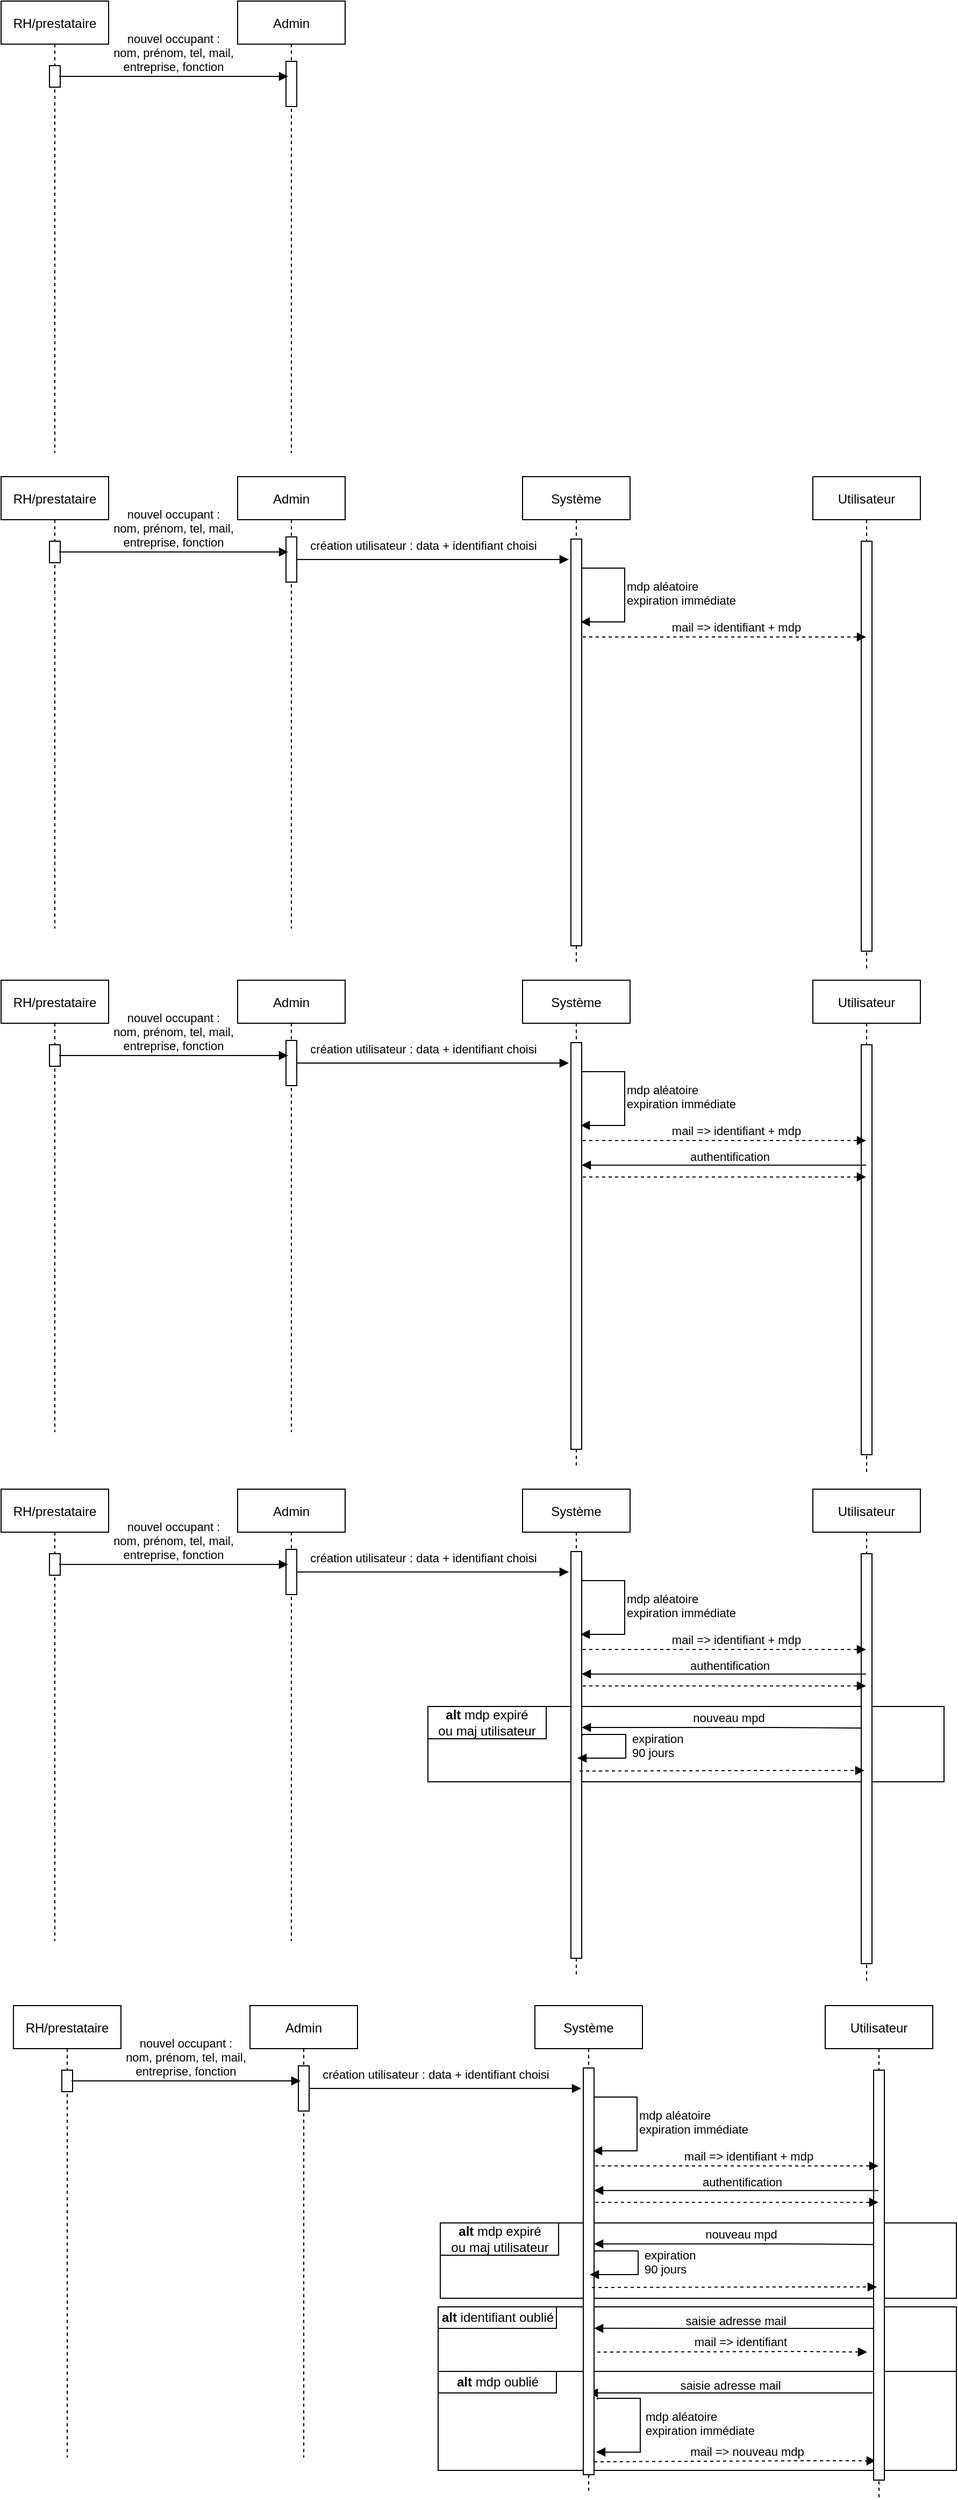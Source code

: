 <mxfile version="20.5.1" type="device"><diagram id="kgpKYQtTHZ0yAKxKKP6v" name="Page-1"><mxGraphModel dx="1015" dy="-228" grid="0" gridSize="10" guides="1" tooltips="1" connect="1" arrows="1" fold="1" page="0" pageScale="1" pageWidth="850" pageHeight="1100" math="0" shadow="0"><root><mxCell id="0"/><mxCell id="1" parent="0"/><mxCell id="gr73vFEhRfL_pmrMJeA5-1" value="Admin" style="shape=umlLifeline;perimeter=lifelinePerimeter;container=1;collapsible=0;recursiveResize=0;rounded=0;shadow=0;strokeWidth=1;" parent="1" vertex="1"><mxGeometry x="260" y="1020" width="100" height="420" as="geometry"/></mxCell><mxCell id="gr73vFEhRfL_pmrMJeA5-2" value="" style="points=[];perimeter=orthogonalPerimeter;rounded=0;shadow=0;strokeWidth=1;" parent="gr73vFEhRfL_pmrMJeA5-1" vertex="1"><mxGeometry x="45" y="56" width="10" height="42" as="geometry"/></mxCell><mxCell id="gr73vFEhRfL_pmrMJeA5-7" value="RH/prestataire" style="shape=umlLifeline;perimeter=lifelinePerimeter;container=1;collapsible=0;recursiveResize=0;rounded=0;shadow=0;strokeWidth=1;" parent="1" vertex="1"><mxGeometry x="40" y="1020" width="100" height="420" as="geometry"/></mxCell><mxCell id="gr73vFEhRfL_pmrMJeA5-8" value="" style="points=[];perimeter=orthogonalPerimeter;rounded=0;shadow=0;strokeWidth=1;" parent="gr73vFEhRfL_pmrMJeA5-7" vertex="1"><mxGeometry x="45" y="60" width="10" height="20" as="geometry"/></mxCell><mxCell id="gr73vFEhRfL_pmrMJeA5-11" value="nouvel occupant :&#10;nom, prénom, tel, mail,&#10;entreprise, fonction" style="verticalAlign=bottom;endArrow=block;shadow=0;strokeWidth=1;" parent="1" edge="1"><mxGeometry relative="1" as="geometry"><mxPoint x="94" y="1090" as="sourcePoint"/><mxPoint x="307" y="1090" as="targetPoint"/><Array as="points"><mxPoint x="239.5" y="1090"/><mxPoint x="279.5" y="1090"/></Array></mxGeometry></mxCell><mxCell id="u8i6DK1HegF5tvyDmQcb-2" value="Admin" style="shape=umlLifeline;perimeter=lifelinePerimeter;container=1;collapsible=0;recursiveResize=0;rounded=0;shadow=0;strokeWidth=1;" parent="1" vertex="1"><mxGeometry x="260" y="1930" width="100" height="420" as="geometry"/></mxCell><mxCell id="u8i6DK1HegF5tvyDmQcb-3" value="" style="points=[];perimeter=orthogonalPerimeter;rounded=0;shadow=0;strokeWidth=1;" parent="u8i6DK1HegF5tvyDmQcb-2" vertex="1"><mxGeometry x="45" y="56" width="10" height="42" as="geometry"/></mxCell><mxCell id="u8i6DK1HegF5tvyDmQcb-4" value="création utilisateur : data + identifiant choisi" style="verticalAlign=bottom;endArrow=block;shadow=0;strokeWidth=1;exitX=0.5;exitY=0.192;exitDx=0;exitDy=0;exitPerimeter=0;startSize=6;targetPerimeterSpacing=0;" parent="u8i6DK1HegF5tvyDmQcb-2" edge="1"><mxGeometry x="-0.067" y="4" relative="1" as="geometry"><mxPoint x="55" y="77" as="sourcePoint"/><mxPoint x="308" y="77" as="targetPoint"/><Array as="points"><mxPoint x="200.5" y="77"/><mxPoint x="240.5" y="77"/></Array><mxPoint as="offset"/></mxGeometry></mxCell><mxCell id="u8i6DK1HegF5tvyDmQcb-5" value="RH/prestataire" style="shape=umlLifeline;perimeter=lifelinePerimeter;container=1;collapsible=0;recursiveResize=0;rounded=0;shadow=0;strokeWidth=1;" parent="1" vertex="1"><mxGeometry x="40" y="1930" width="100" height="420" as="geometry"/></mxCell><mxCell id="u8i6DK1HegF5tvyDmQcb-6" value="" style="points=[];perimeter=orthogonalPerimeter;rounded=0;shadow=0;strokeWidth=1;" parent="u8i6DK1HegF5tvyDmQcb-5" vertex="1"><mxGeometry x="45" y="60" width="10" height="20" as="geometry"/></mxCell><mxCell id="u8i6DK1HegF5tvyDmQcb-7" value="nouvel occupant :&#10;nom, prénom, tel, mail,&#10;entreprise, fonction" style="verticalAlign=bottom;endArrow=block;shadow=0;strokeWidth=1;" parent="1" edge="1"><mxGeometry relative="1" as="geometry"><mxPoint x="94" y="2000" as="sourcePoint"/><mxPoint x="307" y="2000" as="targetPoint"/><Array as="points"><mxPoint x="239.5" y="2000"/><mxPoint x="279.5" y="2000"/></Array></mxGeometry></mxCell><mxCell id="u8i6DK1HegF5tvyDmQcb-8" value="Utilisateur" style="shape=umlLifeline;perimeter=lifelinePerimeter;container=1;collapsible=0;recursiveResize=0;rounded=0;shadow=0;strokeWidth=1;fontStyle=0" parent="1" vertex="1"><mxGeometry x="795" y="1930" width="100" height="458" as="geometry"/></mxCell><mxCell id="u8i6DK1HegF5tvyDmQcb-9" value="" style="points=[];perimeter=orthogonalPerimeter;rounded=0;shadow=0;strokeWidth=1;" parent="u8i6DK1HegF5tvyDmQcb-8" vertex="1"><mxGeometry x="45" y="60" width="10" height="381" as="geometry"/></mxCell><mxCell id="u8i6DK1HegF5tvyDmQcb-10" value="Système" style="shape=umlLifeline;perimeter=lifelinePerimeter;container=1;collapsible=0;recursiveResize=0;rounded=0;shadow=0;strokeWidth=1;fontStyle=0" parent="1" vertex="1"><mxGeometry x="525" y="1930" width="100" height="452" as="geometry"/></mxCell><mxCell id="u8i6DK1HegF5tvyDmQcb-11" value="" style="points=[];perimeter=orthogonalPerimeter;rounded=0;shadow=0;strokeWidth=1;" parent="u8i6DK1HegF5tvyDmQcb-10" vertex="1"><mxGeometry x="45" y="58" width="10" height="378" as="geometry"/></mxCell><mxCell id="u8i6DK1HegF5tvyDmQcb-12" value="mdp aléatoire&#10;expiration immédiate" style="verticalAlign=bottom;endArrow=block;shadow=0;strokeWidth=1;edgeStyle=orthogonalEdgeStyle;rounded=0;spacing=-5;spacingRight=11;entryX=0.9;entryY=0.196;entryDx=0;entryDy=0;entryPerimeter=0;align=left;" parent="u8i6DK1HegF5tvyDmQcb-10" edge="1"><mxGeometry x="0.106" y="7" relative="1" as="geometry"><mxPoint x="55" y="86" as="sourcePoint"/><mxPoint x="54" y="134.992" as="targetPoint"/><Array as="points"><mxPoint x="55" y="85"/><mxPoint x="95" y="85"/><mxPoint x="95" y="135"/></Array><mxPoint as="offset"/></mxGeometry></mxCell><mxCell id="u8i6DK1HegF5tvyDmQcb-13" value="mail =&gt; identifiant + mdp" style="verticalAlign=bottom;endArrow=block;shadow=0;strokeWidth=1;dashed=1;" parent="u8i6DK1HegF5tvyDmQcb-10" target="u8i6DK1HegF5tvyDmQcb-8" edge="1"><mxGeometry x="0.086" relative="1" as="geometry"><mxPoint x="56" y="149" as="sourcePoint"/><mxPoint x="287" y="149" as="targetPoint"/><Array as="points"><mxPoint x="199" y="149"/></Array><mxPoint as="offset"/></mxGeometry></mxCell><mxCell id="u8i6DK1HegF5tvyDmQcb-14" value="authentification" style="verticalAlign=bottom;endArrow=block;shadow=0;strokeWidth=1;spacing=-6;spacingBottom=-3;exitX=0.9;exitY=0.26;exitDx=0;exitDy=0;exitPerimeter=0;" parent="u8i6DK1HegF5tvyDmQcb-10" edge="1"><mxGeometry x="-0.036" y="-10" relative="1" as="geometry"><mxPoint x="319.5" y="171.83" as="sourcePoint"/><mxPoint x="55" y="171.83" as="targetPoint"/><Array as="points"><mxPoint x="216.5" y="171.83"/><mxPoint x="176.5" y="171.83"/></Array><mxPoint x="1" as="offset"/></mxGeometry></mxCell><mxCell id="u8i6DK1HegF5tvyDmQcb-15" value="" style="verticalAlign=bottom;endArrow=block;shadow=0;strokeWidth=1;dashed=1;entryX=-0.2;entryY=0.318;entryDx=0;entryDy=0;entryPerimeter=0;" parent="u8i6DK1HegF5tvyDmQcb-10" edge="1"><mxGeometry x="0.057" y="-30" relative="1" as="geometry"><mxPoint x="56" y="182.83" as="sourcePoint"/><mxPoint x="319.5" y="182.83" as="targetPoint"/><Array as="points"><mxPoint x="236" y="182.83"/></Array><mxPoint as="offset"/></mxGeometry></mxCell><mxCell id="YUiYxcShCO01n_QaLhDj-13" value="Admin" style="shape=umlLifeline;perimeter=lifelinePerimeter;container=1;collapsible=0;recursiveResize=0;rounded=0;shadow=0;strokeWidth=1;" vertex="1" parent="1"><mxGeometry x="260" y="1462" width="100" height="420" as="geometry"/></mxCell><mxCell id="YUiYxcShCO01n_QaLhDj-14" value="" style="points=[];perimeter=orthogonalPerimeter;rounded=0;shadow=0;strokeWidth=1;" vertex="1" parent="YUiYxcShCO01n_QaLhDj-13"><mxGeometry x="45" y="56" width="10" height="42" as="geometry"/></mxCell><mxCell id="YUiYxcShCO01n_QaLhDj-15" value="création utilisateur : data + identifiant choisi" style="verticalAlign=bottom;endArrow=block;shadow=0;strokeWidth=1;exitX=0.5;exitY=0.192;exitDx=0;exitDy=0;exitPerimeter=0;startSize=6;targetPerimeterSpacing=0;" edge="1" parent="YUiYxcShCO01n_QaLhDj-13"><mxGeometry x="-0.067" y="4" relative="1" as="geometry"><mxPoint x="55" y="77" as="sourcePoint"/><mxPoint x="308" y="77" as="targetPoint"/><Array as="points"><mxPoint x="200.5" y="77"/><mxPoint x="240.5" y="77"/></Array><mxPoint as="offset"/></mxGeometry></mxCell><mxCell id="YUiYxcShCO01n_QaLhDj-16" value="RH/prestataire" style="shape=umlLifeline;perimeter=lifelinePerimeter;container=1;collapsible=0;recursiveResize=0;rounded=0;shadow=0;strokeWidth=1;" vertex="1" parent="1"><mxGeometry x="40" y="1462" width="100" height="420" as="geometry"/></mxCell><mxCell id="YUiYxcShCO01n_QaLhDj-17" value="" style="points=[];perimeter=orthogonalPerimeter;rounded=0;shadow=0;strokeWidth=1;" vertex="1" parent="YUiYxcShCO01n_QaLhDj-16"><mxGeometry x="45" y="60" width="10" height="20" as="geometry"/></mxCell><mxCell id="YUiYxcShCO01n_QaLhDj-18" value="nouvel occupant :&#10;nom, prénom, tel, mail,&#10;entreprise, fonction" style="verticalAlign=bottom;endArrow=block;shadow=0;strokeWidth=1;" edge="1" parent="1"><mxGeometry relative="1" as="geometry"><mxPoint x="94" y="1532" as="sourcePoint"/><mxPoint x="307" y="1532" as="targetPoint"/><Array as="points"><mxPoint x="239.5" y="1532"/><mxPoint x="279.5" y="1532"/></Array></mxGeometry></mxCell><mxCell id="YUiYxcShCO01n_QaLhDj-19" value="Utilisateur" style="shape=umlLifeline;perimeter=lifelinePerimeter;container=1;collapsible=0;recursiveResize=0;rounded=0;shadow=0;strokeWidth=1;fontStyle=0" vertex="1" parent="1"><mxGeometry x="795" y="1462" width="100" height="458" as="geometry"/></mxCell><mxCell id="YUiYxcShCO01n_QaLhDj-20" value="" style="points=[];perimeter=orthogonalPerimeter;rounded=0;shadow=0;strokeWidth=1;" vertex="1" parent="YUiYxcShCO01n_QaLhDj-19"><mxGeometry x="45" y="60" width="10" height="381" as="geometry"/></mxCell><mxCell id="YUiYxcShCO01n_QaLhDj-21" value="Système" style="shape=umlLifeline;perimeter=lifelinePerimeter;container=1;collapsible=0;recursiveResize=0;rounded=0;shadow=0;strokeWidth=1;fontStyle=0" vertex="1" parent="1"><mxGeometry x="525" y="1462" width="100" height="452" as="geometry"/></mxCell><mxCell id="YUiYxcShCO01n_QaLhDj-22" value="" style="points=[];perimeter=orthogonalPerimeter;rounded=0;shadow=0;strokeWidth=1;" vertex="1" parent="YUiYxcShCO01n_QaLhDj-21"><mxGeometry x="45" y="58" width="10" height="378" as="geometry"/></mxCell><mxCell id="YUiYxcShCO01n_QaLhDj-23" value="mdp aléatoire&#10;expiration immédiate" style="verticalAlign=bottom;endArrow=block;shadow=0;strokeWidth=1;edgeStyle=orthogonalEdgeStyle;rounded=0;spacing=-5;spacingRight=11;entryX=0.9;entryY=0.196;entryDx=0;entryDy=0;entryPerimeter=0;align=left;" edge="1" parent="YUiYxcShCO01n_QaLhDj-21"><mxGeometry x="0.106" y="7" relative="1" as="geometry"><mxPoint x="55" y="86" as="sourcePoint"/><mxPoint x="54" y="134.992" as="targetPoint"/><Array as="points"><mxPoint x="55" y="85"/><mxPoint x="95" y="85"/><mxPoint x="95" y="135"/></Array><mxPoint as="offset"/></mxGeometry></mxCell><mxCell id="YUiYxcShCO01n_QaLhDj-24" value="mail =&gt; identifiant + mdp" style="verticalAlign=bottom;endArrow=block;shadow=0;strokeWidth=1;dashed=1;" edge="1" parent="YUiYxcShCO01n_QaLhDj-21" target="YUiYxcShCO01n_QaLhDj-19"><mxGeometry x="0.086" relative="1" as="geometry"><mxPoint x="56" y="149" as="sourcePoint"/><mxPoint x="287" y="149" as="targetPoint"/><Array as="points"><mxPoint x="199" y="149"/></Array><mxPoint as="offset"/></mxGeometry></mxCell><mxCell id="YUiYxcShCO01n_QaLhDj-31" value="" style="whiteSpace=wrap;html=1;" vertex="1" parent="1"><mxGeometry x="437" y="2605" width="480" height="70" as="geometry"/></mxCell><mxCell id="YUiYxcShCO01n_QaLhDj-32" value="&lt;b&gt;alt&lt;/b&gt; mdp expiré&lt;br&gt;ou maj utilisateur" style="whiteSpace=wrap;html=1;" vertex="1" parent="1"><mxGeometry x="437" y="2605" width="110" height="30" as="geometry"/></mxCell><mxCell id="YUiYxcShCO01n_QaLhDj-33" value="nouveau mpd" style="verticalAlign=bottom;endArrow=block;shadow=0;strokeWidth=1;spacing=-6;spacingBottom=-3;" edge="1" parent="1" target="YUiYxcShCO01n_QaLhDj-50"><mxGeometry x="-0.038" y="-11" relative="1" as="geometry"><mxPoint x="844" y="2625.064" as="sourcePoint"/><mxPoint x="613" y="2624.5" as="targetPoint"/><Array as="points"><mxPoint x="768.5" y="2624.5"/><mxPoint x="728.5" y="2624.5"/></Array><mxPoint as="offset"/></mxGeometry></mxCell><mxCell id="YUiYxcShCO01n_QaLhDj-41" value="Admin" style="shape=umlLifeline;perimeter=lifelinePerimeter;container=1;collapsible=0;recursiveResize=0;rounded=0;shadow=0;strokeWidth=1;" vertex="1" parent="1"><mxGeometry x="260" y="2403" width="100" height="420" as="geometry"/></mxCell><mxCell id="YUiYxcShCO01n_QaLhDj-42" value="" style="points=[];perimeter=orthogonalPerimeter;rounded=0;shadow=0;strokeWidth=1;" vertex="1" parent="YUiYxcShCO01n_QaLhDj-41"><mxGeometry x="45" y="56" width="10" height="42" as="geometry"/></mxCell><mxCell id="YUiYxcShCO01n_QaLhDj-43" value="création utilisateur : data + identifiant choisi" style="verticalAlign=bottom;endArrow=block;shadow=0;strokeWidth=1;exitX=0.5;exitY=0.192;exitDx=0;exitDy=0;exitPerimeter=0;startSize=6;targetPerimeterSpacing=0;" edge="1" parent="YUiYxcShCO01n_QaLhDj-41"><mxGeometry x="-0.067" y="4" relative="1" as="geometry"><mxPoint x="55" y="77" as="sourcePoint"/><mxPoint x="308" y="77" as="targetPoint"/><Array as="points"><mxPoint x="200.5" y="77"/><mxPoint x="240.5" y="77"/></Array><mxPoint as="offset"/></mxGeometry></mxCell><mxCell id="YUiYxcShCO01n_QaLhDj-44" value="RH/prestataire" style="shape=umlLifeline;perimeter=lifelinePerimeter;container=1;collapsible=0;recursiveResize=0;rounded=0;shadow=0;strokeWidth=1;" vertex="1" parent="1"><mxGeometry x="40" y="2403" width="100" height="420" as="geometry"/></mxCell><mxCell id="YUiYxcShCO01n_QaLhDj-45" value="" style="points=[];perimeter=orthogonalPerimeter;rounded=0;shadow=0;strokeWidth=1;" vertex="1" parent="YUiYxcShCO01n_QaLhDj-44"><mxGeometry x="45" y="60" width="10" height="20" as="geometry"/></mxCell><mxCell id="YUiYxcShCO01n_QaLhDj-46" value="nouvel occupant :&#10;nom, prénom, tel, mail,&#10;entreprise, fonction" style="verticalAlign=bottom;endArrow=block;shadow=0;strokeWidth=1;" edge="1" parent="1"><mxGeometry relative="1" as="geometry"><mxPoint x="94" y="2473" as="sourcePoint"/><mxPoint x="307" y="2473" as="targetPoint"/><Array as="points"><mxPoint x="239.5" y="2473"/><mxPoint x="279.5" y="2473"/></Array></mxGeometry></mxCell><mxCell id="YUiYxcShCO01n_QaLhDj-47" value="Utilisateur" style="shape=umlLifeline;perimeter=lifelinePerimeter;container=1;collapsible=0;recursiveResize=0;rounded=0;shadow=0;strokeWidth=1;fontStyle=0" vertex="1" parent="1"><mxGeometry x="795" y="2403" width="100" height="458" as="geometry"/></mxCell><mxCell id="YUiYxcShCO01n_QaLhDj-48" value="" style="points=[];perimeter=orthogonalPerimeter;rounded=0;shadow=0;strokeWidth=1;" vertex="1" parent="YUiYxcShCO01n_QaLhDj-47"><mxGeometry x="45" y="60" width="10" height="381" as="geometry"/></mxCell><mxCell id="YUiYxcShCO01n_QaLhDj-49" value="Système" style="shape=umlLifeline;perimeter=lifelinePerimeter;container=1;collapsible=0;recursiveResize=0;rounded=0;shadow=0;strokeWidth=1;fontStyle=0" vertex="1" parent="1"><mxGeometry x="525" y="2403" width="100" height="452" as="geometry"/></mxCell><mxCell id="YUiYxcShCO01n_QaLhDj-50" value="" style="points=[];perimeter=orthogonalPerimeter;rounded=0;shadow=0;strokeWidth=1;" vertex="1" parent="YUiYxcShCO01n_QaLhDj-49"><mxGeometry x="45" y="58" width="10" height="378" as="geometry"/></mxCell><mxCell id="YUiYxcShCO01n_QaLhDj-51" value="mdp aléatoire&#10;expiration immédiate" style="verticalAlign=bottom;endArrow=block;shadow=0;strokeWidth=1;edgeStyle=orthogonalEdgeStyle;rounded=0;spacing=-5;spacingRight=11;entryX=0.9;entryY=0.196;entryDx=0;entryDy=0;entryPerimeter=0;align=left;" edge="1" parent="YUiYxcShCO01n_QaLhDj-49"><mxGeometry x="0.106" y="7" relative="1" as="geometry"><mxPoint x="55" y="86" as="sourcePoint"/><mxPoint x="54" y="134.992" as="targetPoint"/><Array as="points"><mxPoint x="55" y="85"/><mxPoint x="95" y="85"/><mxPoint x="95" y="135"/></Array><mxPoint as="offset"/></mxGeometry></mxCell><mxCell id="YUiYxcShCO01n_QaLhDj-52" value="mail =&gt; identifiant + mdp" style="verticalAlign=bottom;endArrow=block;shadow=0;strokeWidth=1;dashed=1;" edge="1" parent="YUiYxcShCO01n_QaLhDj-49" target="YUiYxcShCO01n_QaLhDj-47"><mxGeometry x="0.086" relative="1" as="geometry"><mxPoint x="56" y="149" as="sourcePoint"/><mxPoint x="287" y="149" as="targetPoint"/><Array as="points"><mxPoint x="199" y="149"/></Array><mxPoint as="offset"/></mxGeometry></mxCell><mxCell id="YUiYxcShCO01n_QaLhDj-53" value="authentification" style="verticalAlign=bottom;endArrow=block;shadow=0;strokeWidth=1;spacing=-6;spacingBottom=-3;exitX=0.9;exitY=0.26;exitDx=0;exitDy=0;exitPerimeter=0;" edge="1" parent="YUiYxcShCO01n_QaLhDj-49"><mxGeometry x="-0.036" y="-10" relative="1" as="geometry"><mxPoint x="319.5" y="171.83" as="sourcePoint"/><mxPoint x="55" y="171.83" as="targetPoint"/><Array as="points"><mxPoint x="216.5" y="171.83"/><mxPoint x="176.5" y="171.83"/></Array><mxPoint x="1" as="offset"/></mxGeometry></mxCell><mxCell id="YUiYxcShCO01n_QaLhDj-54" value="" style="verticalAlign=bottom;endArrow=block;shadow=0;strokeWidth=1;dashed=1;entryX=-0.2;entryY=0.318;entryDx=0;entryDy=0;entryPerimeter=0;" edge="1" parent="YUiYxcShCO01n_QaLhDj-49"><mxGeometry x="0.057" y="-30" relative="1" as="geometry"><mxPoint x="56" y="182.83" as="sourcePoint"/><mxPoint x="319.5" y="182.83" as="targetPoint"/><Array as="points"><mxPoint x="236" y="182.83"/></Array><mxPoint as="offset"/></mxGeometry></mxCell><mxCell id="YUiYxcShCO01n_QaLhDj-55" value="expiration&#10;90 jours" style="verticalAlign=bottom;endArrow=block;shadow=0;strokeWidth=1;edgeStyle=orthogonalEdgeStyle;rounded=0;spacing=-5;spacingRight=11;spacingBottom=5;align=left;" edge="1" parent="YUiYxcShCO01n_QaLhDj-49"><mxGeometry x="0.167" y="11" relative="1" as="geometry"><mxPoint x="56" y="229" as="sourcePoint"/><mxPoint x="51" y="250" as="targetPoint"/><Array as="points"><mxPoint x="56" y="228"/><mxPoint x="96" y="228"/><mxPoint x="96" y="250"/><mxPoint x="56" y="250"/></Array><mxPoint x="11" y="-9" as="offset"/></mxGeometry></mxCell><mxCell id="YUiYxcShCO01n_QaLhDj-56" value="" style="verticalAlign=bottom;endArrow=block;shadow=0;strokeWidth=1;dashed=1;entryX=0.9;entryY=0.577;entryDx=0;entryDy=0;entryPerimeter=0;" edge="1" parent="YUiYxcShCO01n_QaLhDj-49"><mxGeometry x="0.057" y="-30" relative="1" as="geometry"><mxPoint x="53" y="262" as="sourcePoint"/><mxPoint x="318" y="261.5" as="targetPoint"/><Array as="points"><mxPoint x="233" y="261.5"/></Array><mxPoint as="offset"/></mxGeometry></mxCell><mxCell id="YUiYxcShCO01n_QaLhDj-87" value="" style="whiteSpace=wrap;html=1;" vertex="1" parent="1"><mxGeometry x="448.5" y="3085" width="480" height="70" as="geometry"/></mxCell><mxCell id="YUiYxcShCO01n_QaLhDj-88" value="&lt;b&gt;alt&lt;/b&gt; mdp expiré&lt;br&gt;ou maj utilisateur" style="whiteSpace=wrap;html=1;" vertex="1" parent="1"><mxGeometry x="448.5" y="3085" width="110" height="30" as="geometry"/></mxCell><mxCell id="YUiYxcShCO01n_QaLhDj-89" value="nouveau mpd" style="verticalAlign=bottom;endArrow=block;shadow=0;strokeWidth=1;spacing=-6;spacingBottom=-3;" edge="1" parent="1" target="YUiYxcShCO01n_QaLhDj-106"><mxGeometry x="-0.038" y="-11" relative="1" as="geometry"><mxPoint x="855.5" y="3105.064" as="sourcePoint"/><mxPoint x="624.5" y="3104.5" as="targetPoint"/><Array as="points"><mxPoint x="780" y="3104.5"/><mxPoint x="740" y="3104.5"/></Array><mxPoint as="offset"/></mxGeometry></mxCell><mxCell id="YUiYxcShCO01n_QaLhDj-90" value="" style="whiteSpace=wrap;html=1;" vertex="1" parent="1"><mxGeometry x="446.5" y="3163" width="482" height="60" as="geometry"/></mxCell><mxCell id="YUiYxcShCO01n_QaLhDj-91" value="" style="whiteSpace=wrap;html=1;" vertex="1" parent="1"><mxGeometry x="446.5" y="3223" width="482" height="92" as="geometry"/></mxCell><mxCell id="YUiYxcShCO01n_QaLhDj-92" value="saisie adresse mail" style="verticalAlign=bottom;endArrow=block;shadow=0;strokeWidth=1;spacing=-6;spacingBottom=-4;" edge="1" parent="1"><mxGeometry y="-10" relative="1" as="geometry"><mxPoint x="850.5" y="3243" as="sourcePoint"/><mxPoint x="586.5" y="3243" as="targetPoint"/><Array as="points"><mxPoint x="797" y="3243"/><mxPoint x="757" y="3243"/></Array><mxPoint as="offset"/></mxGeometry></mxCell><mxCell id="YUiYxcShCO01n_QaLhDj-93" value="&lt;b&gt;alt &lt;/b&gt;identifiant oublié" style="whiteSpace=wrap;html=1;" vertex="1" parent="1"><mxGeometry x="446.5" y="3163" width="110" height="20" as="geometry"/></mxCell><mxCell id="YUiYxcShCO01n_QaLhDj-94" value="mail =&gt; identifiant" style="verticalAlign=bottom;endArrow=block;shadow=0;strokeWidth=1;dashed=1;" edge="1" parent="1"><mxGeometry x="0.086" relative="1" as="geometry"><mxPoint x="588.5" y="3205" as="sourcePoint"/><mxPoint x="845.5" y="3205" as="targetPoint"/><Array as="points"><mxPoint x="787" y="3204.5"/></Array><mxPoint as="offset"/></mxGeometry></mxCell><mxCell id="YUiYxcShCO01n_QaLhDj-95" value="&lt;b&gt;alt &lt;/b&gt;mdp oublié" style="whiteSpace=wrap;html=1;" vertex="1" parent="1"><mxGeometry x="446.5" y="3223" width="110" height="20" as="geometry"/></mxCell><mxCell id="YUiYxcShCO01n_QaLhDj-96" value="mail =&gt; nouveau mdp" style="verticalAlign=bottom;endArrow=block;shadow=0;strokeWidth=1;dashed=1;entryX=0.2;entryY=0.953;entryDx=0;entryDy=0;entryPerimeter=0;exitX=0.2;exitY=0.953;exitDx=0;exitDy=0;exitPerimeter=0;" edge="1" parent="1" target="YUiYxcShCO01n_QaLhDj-104"><mxGeometry x="0.086" relative="1" as="geometry"><mxPoint x="591.5" y="3307.017" as="sourcePoint"/><mxPoint x="850.5" y="3304" as="targetPoint"/><Array as="points"><mxPoint x="787" y="3306"/></Array><mxPoint as="offset"/></mxGeometry></mxCell><mxCell id="YUiYxcShCO01n_QaLhDj-97" value="Admin" style="shape=umlLifeline;perimeter=lifelinePerimeter;container=1;collapsible=0;recursiveResize=0;rounded=0;shadow=0;strokeWidth=1;" vertex="1" parent="1"><mxGeometry x="271.5" y="2883" width="100" height="420" as="geometry"/></mxCell><mxCell id="YUiYxcShCO01n_QaLhDj-98" value="" style="points=[];perimeter=orthogonalPerimeter;rounded=0;shadow=0;strokeWidth=1;" vertex="1" parent="YUiYxcShCO01n_QaLhDj-97"><mxGeometry x="45" y="56" width="10" height="42" as="geometry"/></mxCell><mxCell id="YUiYxcShCO01n_QaLhDj-99" value="création utilisateur : data + identifiant choisi" style="verticalAlign=bottom;endArrow=block;shadow=0;strokeWidth=1;exitX=0.5;exitY=0.192;exitDx=0;exitDy=0;exitPerimeter=0;startSize=6;targetPerimeterSpacing=0;" edge="1" parent="YUiYxcShCO01n_QaLhDj-97"><mxGeometry x="-0.067" y="4" relative="1" as="geometry"><mxPoint x="55" y="77" as="sourcePoint"/><mxPoint x="308" y="77" as="targetPoint"/><Array as="points"><mxPoint x="200.5" y="77"/><mxPoint x="240.5" y="77"/></Array><mxPoint as="offset"/></mxGeometry></mxCell><mxCell id="YUiYxcShCO01n_QaLhDj-100" value="RH/prestataire" style="shape=umlLifeline;perimeter=lifelinePerimeter;container=1;collapsible=0;recursiveResize=0;rounded=0;shadow=0;strokeWidth=1;" vertex="1" parent="1"><mxGeometry x="51.5" y="2883" width="100" height="420" as="geometry"/></mxCell><mxCell id="YUiYxcShCO01n_QaLhDj-101" value="" style="points=[];perimeter=orthogonalPerimeter;rounded=0;shadow=0;strokeWidth=1;" vertex="1" parent="YUiYxcShCO01n_QaLhDj-100"><mxGeometry x="45" y="60" width="10" height="20" as="geometry"/></mxCell><mxCell id="YUiYxcShCO01n_QaLhDj-102" value="nouvel occupant :&#10;nom, prénom, tel, mail,&#10;entreprise, fonction" style="verticalAlign=bottom;endArrow=block;shadow=0;strokeWidth=1;" edge="1" parent="1"><mxGeometry relative="1" as="geometry"><mxPoint x="105.5" y="2953" as="sourcePoint"/><mxPoint x="318.5" y="2953" as="targetPoint"/><Array as="points"><mxPoint x="251" y="2953"/><mxPoint x="291" y="2953"/></Array></mxGeometry></mxCell><mxCell id="YUiYxcShCO01n_QaLhDj-103" value="Utilisateur" style="shape=umlLifeline;perimeter=lifelinePerimeter;container=1;collapsible=0;recursiveResize=0;rounded=0;shadow=0;strokeWidth=1;fontStyle=0" vertex="1" parent="1"><mxGeometry x="806.5" y="2883" width="100" height="458" as="geometry"/></mxCell><mxCell id="YUiYxcShCO01n_QaLhDj-104" value="" style="points=[];perimeter=orthogonalPerimeter;rounded=0;shadow=0;strokeWidth=1;" vertex="1" parent="YUiYxcShCO01n_QaLhDj-103"><mxGeometry x="45" y="60" width="10" height="381" as="geometry"/></mxCell><mxCell id="YUiYxcShCO01n_QaLhDj-105" value="Système" style="shape=umlLifeline;perimeter=lifelinePerimeter;container=1;collapsible=0;recursiveResize=0;rounded=0;shadow=0;strokeWidth=1;fontStyle=0" vertex="1" parent="1"><mxGeometry x="536.5" y="2883" width="100" height="452" as="geometry"/></mxCell><mxCell id="YUiYxcShCO01n_QaLhDj-106" value="" style="points=[];perimeter=orthogonalPerimeter;rounded=0;shadow=0;strokeWidth=1;" vertex="1" parent="YUiYxcShCO01n_QaLhDj-105"><mxGeometry x="45" y="58" width="10" height="378" as="geometry"/></mxCell><mxCell id="YUiYxcShCO01n_QaLhDj-107" value="mdp aléatoire&#10;expiration immédiate" style="verticalAlign=bottom;endArrow=block;shadow=0;strokeWidth=1;edgeStyle=orthogonalEdgeStyle;rounded=0;spacing=-5;spacingRight=11;entryX=0.9;entryY=0.196;entryDx=0;entryDy=0;entryPerimeter=0;align=left;" edge="1" parent="YUiYxcShCO01n_QaLhDj-105"><mxGeometry x="0.106" y="7" relative="1" as="geometry"><mxPoint x="55" y="86" as="sourcePoint"/><mxPoint x="54" y="134.992" as="targetPoint"/><Array as="points"><mxPoint x="55" y="85"/><mxPoint x="95" y="85"/><mxPoint x="95" y="135"/></Array><mxPoint as="offset"/></mxGeometry></mxCell><mxCell id="YUiYxcShCO01n_QaLhDj-108" value="mail =&gt; identifiant + mdp" style="verticalAlign=bottom;endArrow=block;shadow=0;strokeWidth=1;dashed=1;" edge="1" parent="YUiYxcShCO01n_QaLhDj-105" target="YUiYxcShCO01n_QaLhDj-103"><mxGeometry x="0.086" relative="1" as="geometry"><mxPoint x="56" y="149" as="sourcePoint"/><mxPoint x="287" y="149" as="targetPoint"/><Array as="points"><mxPoint x="199" y="149"/></Array><mxPoint as="offset"/></mxGeometry></mxCell><mxCell id="YUiYxcShCO01n_QaLhDj-109" value="authentification" style="verticalAlign=bottom;endArrow=block;shadow=0;strokeWidth=1;spacing=-6;spacingBottom=-3;exitX=0.9;exitY=0.26;exitDx=0;exitDy=0;exitPerimeter=0;" edge="1" parent="YUiYxcShCO01n_QaLhDj-105"><mxGeometry x="-0.036" y="-10" relative="1" as="geometry"><mxPoint x="319.5" y="171.83" as="sourcePoint"/><mxPoint x="55" y="171.83" as="targetPoint"/><Array as="points"><mxPoint x="216.5" y="171.83"/><mxPoint x="176.5" y="171.83"/></Array><mxPoint x="1" as="offset"/></mxGeometry></mxCell><mxCell id="YUiYxcShCO01n_QaLhDj-110" value="" style="verticalAlign=bottom;endArrow=block;shadow=0;strokeWidth=1;dashed=1;entryX=-0.2;entryY=0.318;entryDx=0;entryDy=0;entryPerimeter=0;" edge="1" parent="YUiYxcShCO01n_QaLhDj-105"><mxGeometry x="0.057" y="-30" relative="1" as="geometry"><mxPoint x="56" y="182.83" as="sourcePoint"/><mxPoint x="319.5" y="182.83" as="targetPoint"/><Array as="points"><mxPoint x="236" y="182.83"/></Array><mxPoint as="offset"/></mxGeometry></mxCell><mxCell id="YUiYxcShCO01n_QaLhDj-111" value="expiration&#10;90 jours" style="verticalAlign=bottom;endArrow=block;shadow=0;strokeWidth=1;edgeStyle=orthogonalEdgeStyle;rounded=0;spacing=-5;spacingRight=11;spacingBottom=5;align=left;" edge="1" parent="YUiYxcShCO01n_QaLhDj-105"><mxGeometry x="0.167" y="11" relative="1" as="geometry"><mxPoint x="56" y="229" as="sourcePoint"/><mxPoint x="51" y="250" as="targetPoint"/><Array as="points"><mxPoint x="56" y="228"/><mxPoint x="96" y="228"/><mxPoint x="96" y="250"/><mxPoint x="56" y="250"/></Array><mxPoint x="11" y="-9" as="offset"/></mxGeometry></mxCell><mxCell id="YUiYxcShCO01n_QaLhDj-112" value="" style="verticalAlign=bottom;endArrow=block;shadow=0;strokeWidth=1;dashed=1;entryX=0.9;entryY=0.577;entryDx=0;entryDy=0;entryPerimeter=0;" edge="1" parent="YUiYxcShCO01n_QaLhDj-105"><mxGeometry x="0.057" y="-30" relative="1" as="geometry"><mxPoint x="53" y="262" as="sourcePoint"/><mxPoint x="318" y="261.5" as="targetPoint"/><Array as="points"><mxPoint x="233" y="261.5"/></Array><mxPoint as="offset"/></mxGeometry></mxCell><mxCell id="YUiYxcShCO01n_QaLhDj-113" value="mdp aléatoire&#10;expiration immédiate" style="verticalAlign=bottom;endArrow=block;shadow=0;strokeWidth=1;edgeStyle=orthogonalEdgeStyle;rounded=0;spacing=-5;spacingRight=11;entryX=0.9;entryY=0.196;entryDx=0;entryDy=0;entryPerimeter=0;align=left;spacingLeft=3;spacingTop=1;spacingBottom=7;" edge="1" parent="1"><mxGeometry x="0.212" y="7" relative="1" as="geometry"><mxPoint x="594.5" y="3249" as="sourcePoint"/><mxPoint x="593.5" y="3297.992" as="targetPoint"/><Array as="points"><mxPoint x="594.5" y="3248"/><mxPoint x="634.5" y="3248"/><mxPoint x="634.5" y="3298"/></Array><mxPoint as="offset"/></mxGeometry></mxCell><mxCell id="YUiYxcShCO01n_QaLhDj-114" value="saisie adresse mail" style="verticalAlign=bottom;endArrow=block;shadow=0;strokeWidth=1;spacing=-6;spacingBottom=-7;entryX=1;entryY=0.64;entryDx=0;entryDy=0;entryPerimeter=0;" edge="1" parent="1" source="YUiYxcShCO01n_QaLhDj-104" target="YUiYxcShCO01n_QaLhDj-106"><mxGeometry x="-0.015" y="-13" relative="1" as="geometry"><mxPoint x="871.5" y="3183" as="sourcePoint"/><mxPoint x="641.5" y="3183" as="targetPoint"/><Array as="points"><mxPoint x="797" y="3183"/><mxPoint x="757" y="3183"/></Array><mxPoint as="offset"/></mxGeometry></mxCell></root></mxGraphModel></diagram></mxfile>